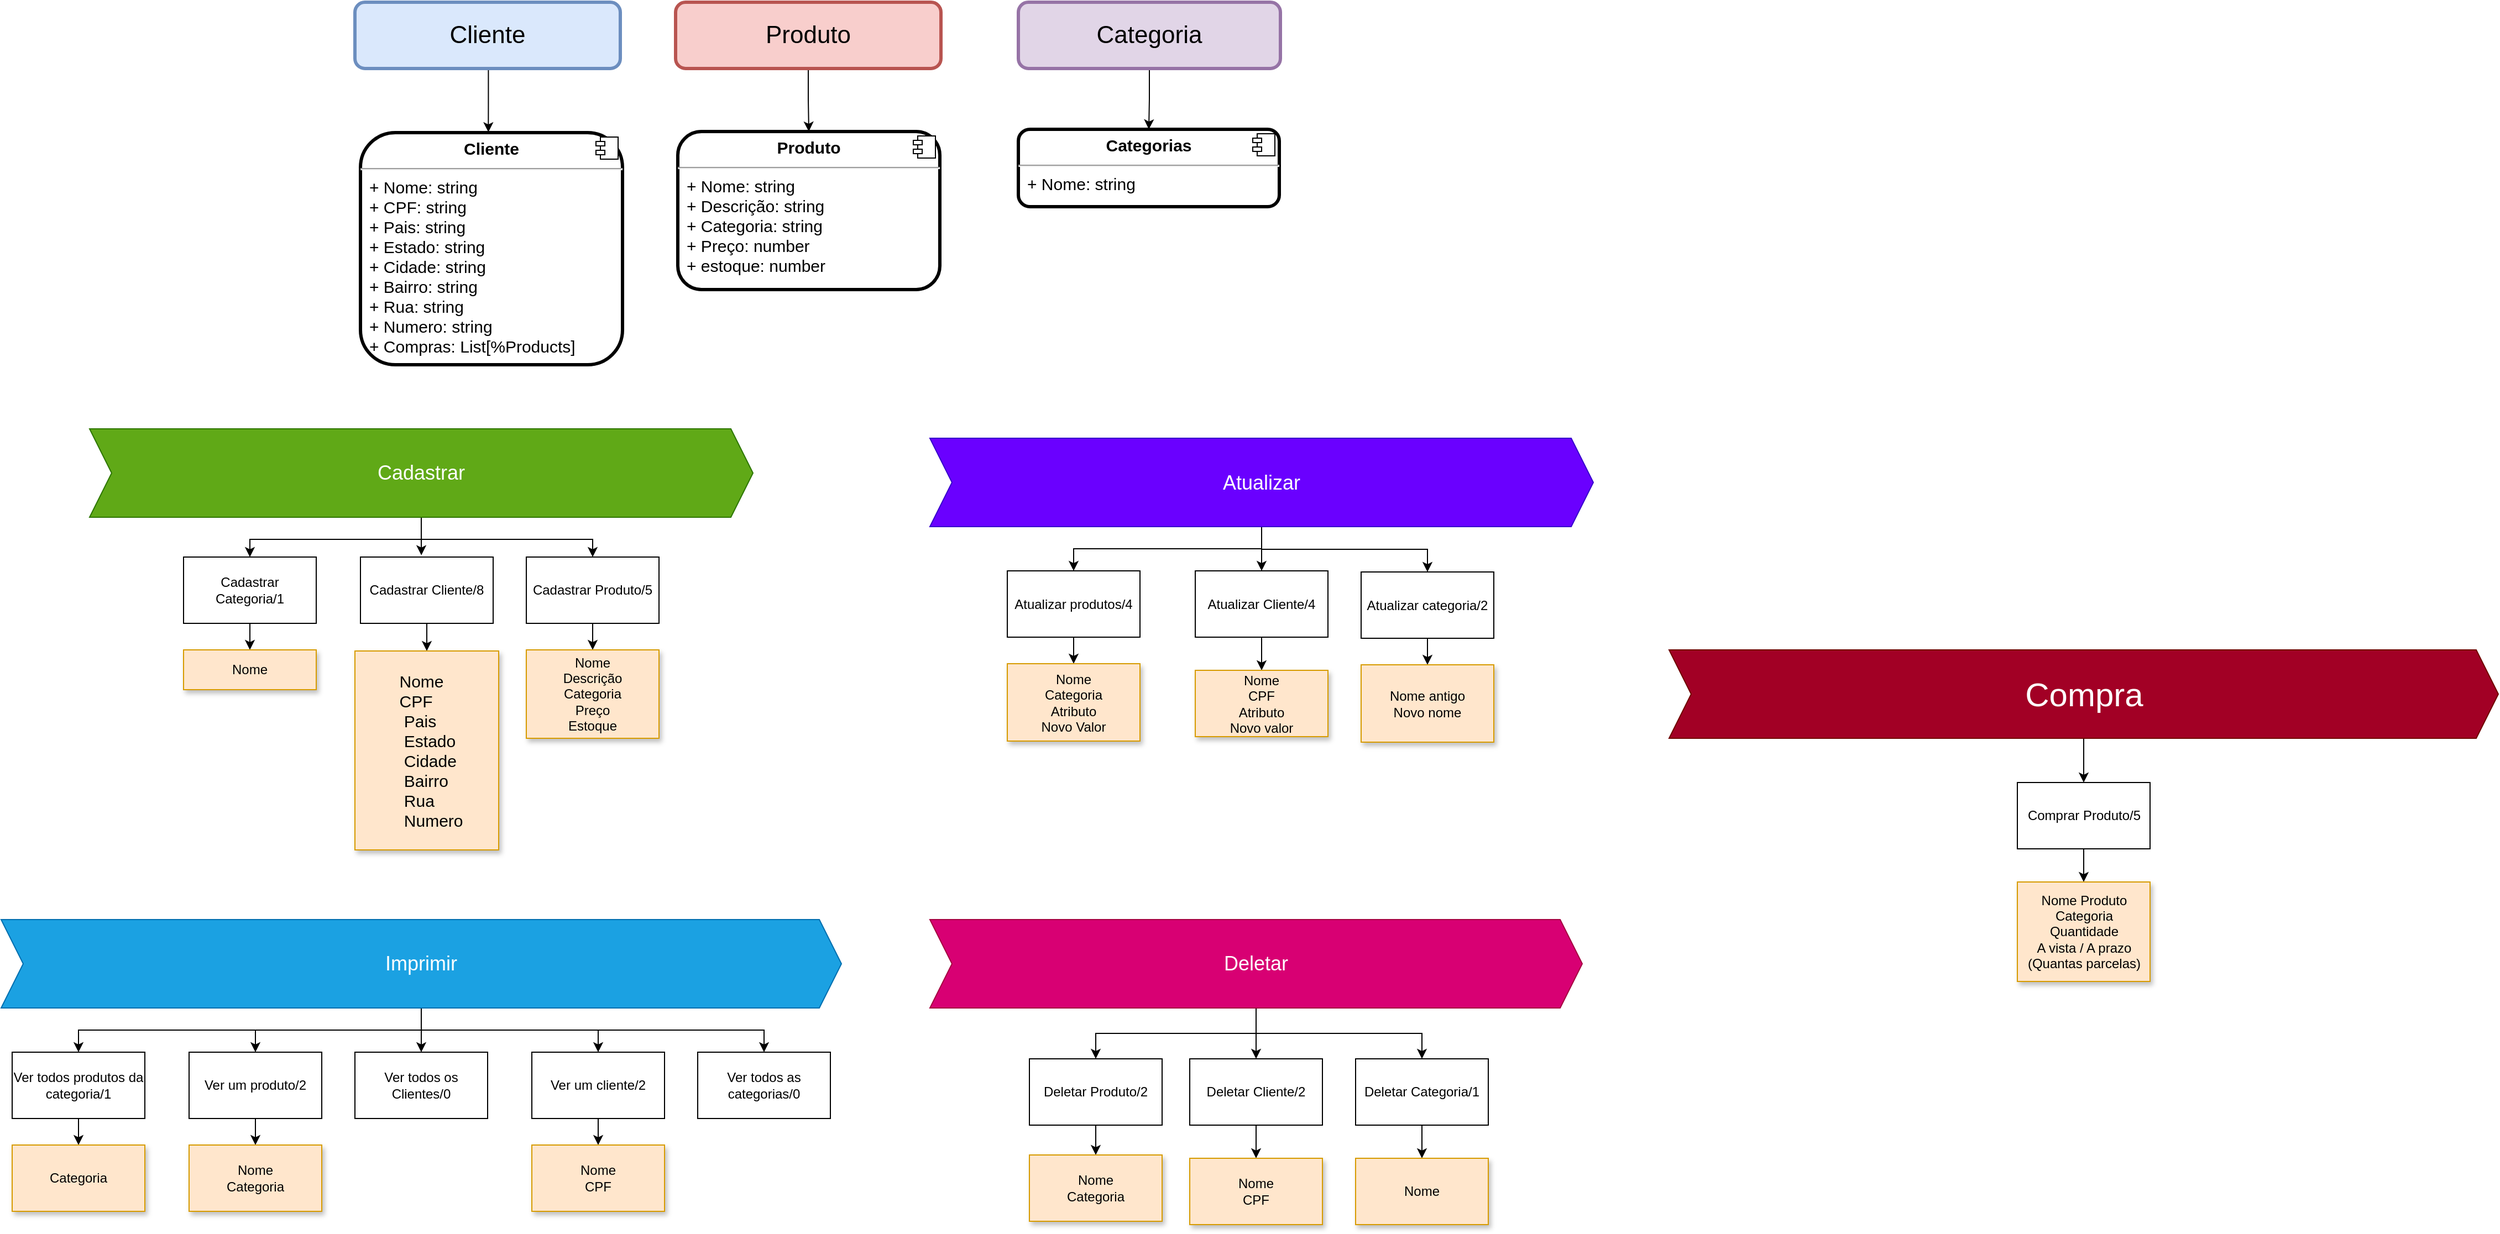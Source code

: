 <mxfile version="12.2.4" pages="1"><diagram id="4yEVbJRexRHmk_yXshak" name="Page-1"><mxGraphModel dx="1380" dy="807" grid="1" gridSize="10" guides="1" tooltips="1" connect="1" arrows="1" fold="1" page="1" pageScale="1" pageWidth="3300" pageHeight="4681" math="0" shadow="0"><root><mxCell id="0"/><mxCell id="1" parent="0"/><mxCell id="98" style="edgeStyle=orthogonalEdgeStyle;rounded=0;orthogonalLoop=1;jettySize=auto;html=1;entryX=0.488;entryY=-0.002;entryDx=0;entryDy=0;entryPerimeter=0;" parent="1" source="84" target="85" edge="1"><mxGeometry relative="1" as="geometry"><Array as="points"><mxPoint x="580" y="169"/></Array></mxGeometry></mxCell><mxCell id="84" value="Cliente" style="rounded=1;whiteSpace=wrap;html=1;strokeWidth=3;fillColor=#dae8fc;strokeColor=#6c8ebf;shadow=0;comic=0;glass=0;fontSize=22;" parent="1" vertex="1"><mxGeometry x="460" y="77" width="240" height="60" as="geometry"/></mxCell><mxCell id="85" value="&lt;p style=&quot;margin: 6px 0px 0px ; text-align: center ; font-size: 15px&quot;&gt;&lt;b style=&quot;font-size: 15px&quot;&gt;Cliente&lt;/b&gt;&lt;/p&gt;&lt;hr style=&quot;font-size: 15px&quot;&gt;&lt;p style=&quot;margin: 0px 0px 0px 8px ; font-size: 15px&quot;&gt;+ Nome: string&lt;/p&gt;&lt;p style=&quot;margin: 0px 0px 0px 8px ; font-size: 15px&quot;&gt;+ CPF: string&lt;/p&gt;&lt;p style=&quot;margin: 0px 0px 0px 8px ; font-size: 15px&quot;&gt;+ Pais: string&lt;/p&gt;&lt;p style=&quot;margin: 0px 0px 0px 8px ; font-size: 15px&quot;&gt;+ Estado: string&lt;/p&gt;&lt;p style=&quot;margin: 0px 0px 0px 8px ; font-size: 15px&quot;&gt;+ Cidade: string&lt;/p&gt;&lt;p style=&quot;margin: 0px 0px 0px 8px ; font-size: 15px&quot;&gt;+ Bairro: string&lt;/p&gt;&lt;p style=&quot;margin: 0px 0px 0px 8px ; font-size: 15px&quot;&gt;+ Rua: string&lt;/p&gt;&lt;p style=&quot;margin: 0px 0px 0px 8px ; font-size: 15px&quot;&gt;+ Numero: string&lt;br style=&quot;font-size: 15px&quot;&gt;+ Compras: List[%Products]&lt;/p&gt;" style="align=left;overflow=fill;html=1;rounded=1;shadow=0;glass=0;comic=0;strokeWidth=3;gradientColor=none;fontSize=15;" parent="1" vertex="1"><mxGeometry x="465" y="195" width="237" height="210" as="geometry"/></mxCell><mxCell id="86" value="" style="shape=component;jettyWidth=8;jettyHeight=4;" parent="85" vertex="1"><mxGeometry x="1" width="20" height="20" relative="1" as="geometry"><mxPoint x="-24" y="4" as="offset"/></mxGeometry></mxCell><mxCell id="159" style="edgeStyle=orthogonalEdgeStyle;rounded=0;orthogonalLoop=1;jettySize=auto;html=1;entryX=0.5;entryY=0;entryDx=0;entryDy=0;fontSize=18;" parent="1" source="89" target="90" edge="1"><mxGeometry relative="1" as="geometry"/></mxCell><mxCell id="89" value="Produto" style="rounded=1;whiteSpace=wrap;html=1;strokeWidth=3;fillColor=#f8cecc;strokeColor=#b85450;shadow=0;comic=0;glass=0;fontSize=22;" parent="1" vertex="1"><mxGeometry x="750" y="77" width="240" height="60" as="geometry"/></mxCell><mxCell id="90" value="&lt;p style=&quot;margin: 6px 0px 0px ; text-align: center ; font-size: 15px&quot;&gt;&lt;b style=&quot;font-size: 15px&quot;&gt;Produto&lt;/b&gt;&lt;/p&gt;&lt;hr style=&quot;font-size: 15px&quot;&gt;&lt;p style=&quot;margin: 0px 0px 0px 8px ; font-size: 15px&quot;&gt;+ Nome: string&lt;/p&gt;&lt;p style=&quot;margin: 0px 0px 0px 8px ; font-size: 15px&quot;&gt;+ Descrição: string&lt;br style=&quot;font-size: 15px&quot;&gt;+ Categoria: string&lt;/p&gt;&lt;p style=&quot;margin: 0px 0px 0px 8px ; font-size: 15px&quot;&gt;+ Preço: number&lt;br style=&quot;font-size: 15px&quot;&gt;&lt;/p&gt;&lt;p style=&quot;margin: 0px 0px 0px 8px ; font-size: 15px&quot;&gt;+ estoque: number&lt;/p&gt;" style="align=left;overflow=fill;html=1;rounded=1;shadow=0;glass=0;comic=0;strokeWidth=3;gradientColor=none;fontSize=15;" parent="1" vertex="1"><mxGeometry x="752" y="194" width="237" height="143" as="geometry"/></mxCell><mxCell id="91" value="" style="shape=component;jettyWidth=8;jettyHeight=4;" parent="90" vertex="1"><mxGeometry x="1" width="20" height="20" relative="1" as="geometry"><mxPoint x="-24" y="4" as="offset"/></mxGeometry></mxCell><mxCell id="160" style="edgeStyle=orthogonalEdgeStyle;rounded=0;orthogonalLoop=1;jettySize=auto;html=1;entryX=0.5;entryY=0;entryDx=0;entryDy=0;fontSize=18;" parent="1" source="95" target="96" edge="1"><mxGeometry relative="1" as="geometry"/></mxCell><mxCell id="95" value="Categoria" style="rounded=1;whiteSpace=wrap;html=1;strokeWidth=3;fillColor=#e1d5e7;strokeColor=#9673a6;shadow=0;comic=0;glass=0;fontSize=22;" parent="1" vertex="1"><mxGeometry x="1060" y="77" width="237" height="60" as="geometry"/></mxCell><mxCell id="96" value="&lt;p style=&quot;margin: 6px 0px 0px ; text-align: center ; font-size: 15px&quot;&gt;&lt;b style=&quot;font-size: 15px&quot;&gt;Categorias&lt;/b&gt;&lt;/p&gt;&lt;hr style=&quot;font-size: 15px&quot;&gt;&lt;p style=&quot;margin: 0px 0px 0px 8px ; font-size: 15px&quot;&gt;+ Nome: string&lt;/p&gt;&lt;p style=&quot;margin: 0px 0px 0px 8px ; font-size: 15px&quot;&gt;&lt;br style=&quot;font-size: 15px&quot;&gt;&lt;/p&gt;" style="align=left;overflow=fill;html=1;rounded=1;shadow=0;glass=0;comic=0;strokeWidth=3;gradientColor=none;fontSize=15;" parent="1" vertex="1"><mxGeometry x="1060" y="192" width="236" height="70" as="geometry"/></mxCell><mxCell id="97" value="" style="shape=component;jettyWidth=8;jettyHeight=4;" parent="96" vertex="1"><mxGeometry x="1" width="20" height="20" relative="1" as="geometry"><mxPoint x="-24" y="4" as="offset"/></mxGeometry></mxCell><mxCell id="123" style="edgeStyle=orthogonalEdgeStyle;rounded=0;orthogonalLoop=1;jettySize=auto;html=1;entryX=0.459;entryY=-0.027;entryDx=0;entryDy=0;entryPerimeter=0;fontSize=18;" parent="1" source="104" target="110" edge="1"><mxGeometry relative="1" as="geometry"/></mxCell><mxCell id="124" style="edgeStyle=orthogonalEdgeStyle;rounded=0;orthogonalLoop=1;jettySize=auto;html=1;entryX=0.5;entryY=0;entryDx=0;entryDy=0;fontSize=18;" parent="1" source="104" target="108" edge="1"><mxGeometry relative="1" as="geometry"/></mxCell><mxCell id="125" style="edgeStyle=orthogonalEdgeStyle;rounded=0;orthogonalLoop=1;jettySize=auto;html=1;entryX=0.5;entryY=0;entryDx=0;entryDy=0;fontSize=18;" parent="1" source="104" target="116" edge="1"><mxGeometry relative="1" as="geometry"/></mxCell><mxCell id="104" value="Cadastrar" style="shape=step;perimeter=stepPerimeter;whiteSpace=wrap;html=1;fixedSize=1;fontSize=18;fillColor=#60a917;strokeColor=#2D7600;fontColor=#ffffff;" parent="1" vertex="1"><mxGeometry x="220" y="463" width="600" height="80" as="geometry"/></mxCell><mxCell id="138" style="edgeStyle=orthogonalEdgeStyle;rounded=0;orthogonalLoop=1;jettySize=auto;html=1;fontSize=18;" parent="1" source="105" target="133" edge="1"><mxGeometry relative="1" as="geometry"/></mxCell><mxCell id="139" style="edgeStyle=orthogonalEdgeStyle;rounded=0;orthogonalLoop=1;jettySize=auto;html=1;entryX=0.5;entryY=0;entryDx=0;entryDy=0;fontSize=18;" parent="1" source="105" target="130" edge="1"><mxGeometry relative="1" as="geometry"/></mxCell><mxCell id="140" style="edgeStyle=orthogonalEdgeStyle;rounded=0;orthogonalLoop=1;jettySize=auto;html=1;entryX=0.5;entryY=0;entryDx=0;entryDy=0;fontSize=18;" parent="1" source="105" target="136" edge="1"><mxGeometry relative="1" as="geometry"/></mxCell><mxCell id="105" value="Atualizar" style="shape=step;perimeter=stepPerimeter;whiteSpace=wrap;html=1;fixedSize=1;fontSize=18;fillColor=#6a00ff;strokeColor=#3700CC;fontColor=#ffffff;" parent="1" vertex="1"><mxGeometry x="980" y="471.5" width="600" height="80" as="geometry"/></mxCell><mxCell id="153" style="edgeStyle=orthogonalEdgeStyle;rounded=0;orthogonalLoop=1;jettySize=auto;html=1;fontSize=18;" parent="1" source="106" target="151" edge="1"><mxGeometry relative="1" as="geometry"/></mxCell><mxCell id="154" style="edgeStyle=orthogonalEdgeStyle;rounded=0;orthogonalLoop=1;jettySize=auto;html=1;fontSize=18;" parent="1" source="106" target="148" edge="1"><mxGeometry relative="1" as="geometry"/></mxCell><mxCell id="155" style="edgeStyle=orthogonalEdgeStyle;rounded=0;orthogonalLoop=1;jettySize=auto;html=1;entryX=0.5;entryY=0;entryDx=0;entryDy=0;fontSize=18;" parent="1" source="106" target="152" edge="1"><mxGeometry relative="1" as="geometry"/></mxCell><mxCell id="156" style="edgeStyle=orthogonalEdgeStyle;rounded=0;orthogonalLoop=1;jettySize=auto;html=1;entryX=0.5;entryY=0;entryDx=0;entryDy=0;fontSize=18;" parent="1" source="106" target="142" edge="1"><mxGeometry relative="1" as="geometry"/></mxCell><mxCell id="157" style="edgeStyle=orthogonalEdgeStyle;rounded=0;orthogonalLoop=1;jettySize=auto;html=1;fontSize=18;" parent="1" source="106" target="145" edge="1"><mxGeometry relative="1" as="geometry"/></mxCell><mxCell id="106" value="Imprimir" style="shape=step;perimeter=stepPerimeter;whiteSpace=wrap;html=1;fixedSize=1;fontSize=18;fillColor=#1ba1e2;strokeColor=#006EAF;fontColor=#ffffff;" parent="1" vertex="1"><mxGeometry x="140" y="907" width="760" height="80" as="geometry"/></mxCell><mxCell id="173" style="edgeStyle=orthogonalEdgeStyle;rounded=0;orthogonalLoop=1;jettySize=auto;html=1;entryX=0.5;entryY=0;entryDx=0;entryDy=0;fontSize=18;" parent="1" source="107" target="168" edge="1"><mxGeometry relative="1" as="geometry"/></mxCell><mxCell id="174" style="edgeStyle=orthogonalEdgeStyle;rounded=0;orthogonalLoop=1;jettySize=auto;html=1;fontSize=18;" parent="1" source="107" target="171" edge="1"><mxGeometry relative="1" as="geometry"/></mxCell><mxCell id="175" style="edgeStyle=orthogonalEdgeStyle;rounded=0;orthogonalLoop=1;jettySize=auto;html=1;entryX=0.5;entryY=0;entryDx=0;entryDy=0;fontSize=18;" parent="1" source="107" target="165" edge="1"><mxGeometry relative="1" as="geometry"/></mxCell><mxCell id="107" value="Deletar" style="shape=step;perimeter=stepPerimeter;whiteSpace=wrap;html=1;fixedSize=1;fontSize=18;fillColor=#d80073;strokeColor=#A50040;fontColor=#ffffff;" parent="1" vertex="1"><mxGeometry x="980" y="907" width="590" height="80" as="geometry"/></mxCell><mxCell id="121" style="edgeStyle=orthogonalEdgeStyle;rounded=0;orthogonalLoop=1;jettySize=auto;html=1;entryX=0.5;entryY=0;entryDx=0;entryDy=0;fontSize=18;" parent="1" source="108" target="109" edge="1"><mxGeometry relative="1" as="geometry"/></mxCell><mxCell id="108" value="Cadastrar Produto/5" style="rounded=0;whiteSpace=wrap;html=1;" parent="1" vertex="1"><mxGeometry x="615" y="579" width="120" height="60" as="geometry"/></mxCell><mxCell id="109" value="Nome&lt;br&gt;Descrição&lt;br&gt;Categoria&lt;br&gt;Preço&lt;br&gt;Estoque" style="rounded=0;whiteSpace=wrap;html=1;fillColor=#ffe6cc;strokeColor=#d79b00;gradientColor=none;glass=0;shadow=1;" parent="1" vertex="1"><mxGeometry x="615" y="663" width="120" height="80" as="geometry"/></mxCell><mxCell id="120" style="edgeStyle=orthogonalEdgeStyle;rounded=0;orthogonalLoop=1;jettySize=auto;html=1;fontSize=18;" parent="1" source="110" target="112" edge="1"><mxGeometry relative="1" as="geometry"/></mxCell><mxCell id="110" value="Cadastrar Cliente/8" style="rounded=0;whiteSpace=wrap;html=1;" parent="1" vertex="1"><mxGeometry x="465" y="579" width="120" height="60" as="geometry"/></mxCell><mxCell id="112" value="&lt;p style=&quot;font-size: 15px ; text-align: left ; white-space: nowrap ; margin: 0px 0px 0px 8px&quot;&gt;Nome&lt;/p&gt;&lt;p style=&quot;font-size: 15px ; text-align: left ; white-space: nowrap ; margin: 0px 0px 0px 8px&quot;&gt;CPF&lt;/p&gt;&lt;p style=&quot;font-size: 15px ; text-align: left ; white-space: nowrap ; margin: 0px 0px 0px 8px&quot;&gt;&amp;nbsp;Pais&lt;/p&gt;&lt;p style=&quot;font-size: 15px ; text-align: left ; white-space: nowrap ; margin: 0px 0px 0px 8px&quot;&gt;&amp;nbsp;Estado&lt;/p&gt;&lt;p style=&quot;font-size: 15px ; text-align: left ; white-space: nowrap ; margin: 0px 0px 0px 8px&quot;&gt;&amp;nbsp;Cidade&lt;/p&gt;&lt;p style=&quot;font-size: 15px ; text-align: left ; white-space: nowrap ; margin: 0px 0px 0px 8px&quot;&gt;&amp;nbsp;Bairro&lt;/p&gt;&lt;p style=&quot;font-size: 15px ; text-align: left ; white-space: nowrap ; margin: 0px 0px 0px 8px&quot;&gt;&amp;nbsp;Rua&lt;/p&gt;&lt;p style=&quot;font-size: 15px ; text-align: left ; white-space: nowrap ; margin: 0px 0px 0px 8px&quot;&gt;&amp;nbsp;Numero&lt;/p&gt;" style="rounded=0;whiteSpace=wrap;html=1;fillColor=#ffe6cc;strokeColor=#d79b00;gradientColor=none;glass=0;shadow=1;" parent="1" vertex="1"><mxGeometry x="460" y="664" width="130" height="180" as="geometry"/></mxCell><mxCell id="119" style="edgeStyle=orthogonalEdgeStyle;rounded=0;orthogonalLoop=1;jettySize=auto;html=1;fontSize=18;" parent="1" source="116" target="117" edge="1"><mxGeometry relative="1" as="geometry"/></mxCell><mxCell id="116" value="Cadastrar Categoria/1" style="rounded=0;whiteSpace=wrap;html=1;" parent="1" vertex="1"><mxGeometry x="305" y="579" width="120" height="60" as="geometry"/></mxCell><mxCell id="117" value="Nome&lt;br&gt;" style="rounded=0;whiteSpace=wrap;html=1;fillColor=#ffe6cc;strokeColor=#d79b00;gradientColor=none;glass=0;shadow=1;" parent="1" vertex="1"><mxGeometry x="305" y="663" width="120" height="36" as="geometry"/></mxCell><mxCell id="129" style="edgeStyle=orthogonalEdgeStyle;rounded=0;orthogonalLoop=1;jettySize=auto;html=1;entryX=0.5;entryY=0;entryDx=0;entryDy=0;" parent="1" source="130" target="131" edge="1"><mxGeometry relative="1" as="geometry"/></mxCell><mxCell id="130" value="Atualizar produtos/4" style="rounded=0;whiteSpace=wrap;html=1;" parent="1" vertex="1"><mxGeometry x="1050" y="591.5" width="120" height="60" as="geometry"/></mxCell><mxCell id="131" value="Nome&lt;br&gt;Categoria&lt;br&gt;Atributo&lt;br&gt;Novo Valor" style="rounded=0;whiteSpace=wrap;html=1;fillColor=#ffe6cc;strokeColor=#d79b00;gradientColor=none;glass=0;shadow=1;" parent="1" vertex="1"><mxGeometry x="1050" y="675.5" width="120" height="70" as="geometry"/></mxCell><mxCell id="132" style="edgeStyle=orthogonalEdgeStyle;rounded=0;orthogonalLoop=1;jettySize=auto;html=1;entryX=0.5;entryY=0;entryDx=0;entryDy=0;" parent="1" source="133" target="134" edge="1"><mxGeometry relative="1" as="geometry"/></mxCell><mxCell id="133" value="Atualizar Cliente/4" style="rounded=0;whiteSpace=wrap;html=1;" parent="1" vertex="1"><mxGeometry x="1220" y="591.5" width="120" height="60" as="geometry"/></mxCell><mxCell id="134" value="Nome&lt;br&gt;CPF&lt;br&gt;Atributo&lt;br&gt;Novo valor" style="rounded=0;whiteSpace=wrap;html=1;fillColor=#ffe6cc;strokeColor=#d79b00;gradientColor=none;glass=0;shadow=1;" parent="1" vertex="1"><mxGeometry x="1220" y="681.5" width="120" height="60" as="geometry"/></mxCell><mxCell id="135" style="edgeStyle=orthogonalEdgeStyle;rounded=0;orthogonalLoop=1;jettySize=auto;html=1;entryX=0.5;entryY=0;entryDx=0;entryDy=0;" parent="1" source="136" target="137" edge="1"><mxGeometry relative="1" as="geometry"/></mxCell><mxCell id="136" value="Atualizar categoria/2" style="rounded=0;whiteSpace=wrap;html=1;" parent="1" vertex="1"><mxGeometry x="1370" y="592.5" width="120" height="60" as="geometry"/></mxCell><mxCell id="137" value="Nome antigo&lt;br&gt;Novo nome" style="rounded=0;whiteSpace=wrap;html=1;fillColor=#ffe6cc;strokeColor=#d79b00;gradientColor=none;glass=0;shadow=1;" parent="1" vertex="1"><mxGeometry x="1370" y="676.5" width="120" height="70" as="geometry"/></mxCell><mxCell id="141" value="" style="edgeStyle=orthogonalEdgeStyle;rounded=0;orthogonalLoop=1;jettySize=auto;html=1;fontSize=15;" parent="1" source="142" target="143" edge="1"><mxGeometry relative="1" as="geometry"/></mxCell><mxCell id="142" value="Ver um produto/2" style="rounded=0;whiteSpace=wrap;html=1;" parent="1" vertex="1"><mxGeometry x="310" y="1027" width="120" height="60" as="geometry"/></mxCell><mxCell id="143" value="Nome&lt;br&gt;Categoria" style="rounded=0;whiteSpace=wrap;html=1;fillColor=#ffe6cc;strokeColor=#d79b00;gradientColor=none;glass=0;shadow=1;" parent="1" vertex="1"><mxGeometry x="310" y="1111" width="120" height="60" as="geometry"/></mxCell><mxCell id="144" style="edgeStyle=orthogonalEdgeStyle;rounded=0;orthogonalLoop=1;jettySize=auto;html=1;entryX=0.5;entryY=0;entryDx=0;entryDy=0;fontSize=15;" parent="1" source="145" target="146" edge="1"><mxGeometry relative="1" as="geometry"/></mxCell><mxCell id="145" value="Ver todos produtos da categoria/1" style="rounded=0;whiteSpace=wrap;html=1;" parent="1" vertex="1"><mxGeometry x="150" y="1027" width="120" height="60" as="geometry"/></mxCell><mxCell id="146" value="Categoria" style="rounded=0;whiteSpace=wrap;html=1;fillColor=#ffe6cc;strokeColor=#d79b00;gradientColor=none;glass=0;shadow=1;" parent="1" vertex="1"><mxGeometry x="150" y="1111" width="120" height="60" as="geometry"/></mxCell><mxCell id="147" value="" style="edgeStyle=orthogonalEdgeStyle;rounded=0;orthogonalLoop=1;jettySize=auto;html=1;fontSize=15;" parent="1" source="148" target="149" edge="1"><mxGeometry relative="1" as="geometry"/></mxCell><mxCell id="148" value="Ver um cliente/2" style="rounded=0;whiteSpace=wrap;html=1;" parent="1" vertex="1"><mxGeometry x="620" y="1027" width="120" height="60" as="geometry"/></mxCell><mxCell id="149" value="Nome&lt;br&gt;CPF" style="rounded=0;whiteSpace=wrap;html=1;fillColor=#ffe6cc;strokeColor=#d79b00;gradientColor=none;glass=0;shadow=1;" parent="1" vertex="1"><mxGeometry x="620" y="1111" width="120" height="60" as="geometry"/></mxCell><mxCell id="151" value="Ver todos os Clientes/0" style="rounded=0;whiteSpace=wrap;html=1;" parent="1" vertex="1"><mxGeometry x="460" y="1027" width="120" height="60" as="geometry"/></mxCell><mxCell id="152" value="Ver todos as categorias/0" style="rounded=0;whiteSpace=wrap;html=1;" parent="1" vertex="1"><mxGeometry x="770" y="1027" width="120" height="60" as="geometry"/></mxCell><mxCell id="164" style="edgeStyle=orthogonalEdgeStyle;rounded=0;orthogonalLoop=1;jettySize=auto;html=1;exitX=0.5;exitY=1;exitDx=0;exitDy=0;fontSize=15;" parent="1" source="165" target="166" edge="1"><mxGeometry relative="1" as="geometry"/></mxCell><mxCell id="165" value="Deletar Produto/2" style="rounded=0;whiteSpace=wrap;html=1;" parent="1" vertex="1"><mxGeometry x="1070" y="1033" width="120" height="60" as="geometry"/></mxCell><mxCell id="166" value="Nome&lt;br&gt;Categoria" style="rounded=0;whiteSpace=wrap;html=1;fillColor=#ffe6cc;strokeColor=#d79b00;gradientColor=none;glass=0;shadow=1;" parent="1" vertex="1"><mxGeometry x="1070" y="1120" width="120" height="60" as="geometry"/></mxCell><mxCell id="167" style="edgeStyle=orthogonalEdgeStyle;rounded=0;orthogonalLoop=1;jettySize=auto;html=1;entryX=0.5;entryY=0;entryDx=0;entryDy=0;" parent="1" source="168" target="169" edge="1"><mxGeometry relative="1" as="geometry"/></mxCell><mxCell id="168" value="Deletar Cliente/2" style="rounded=0;whiteSpace=wrap;html=1;" parent="1" vertex="1"><mxGeometry x="1215" y="1033" width="120" height="60" as="geometry"/></mxCell><mxCell id="169" value="Nome&lt;br&gt;CPF" style="rounded=0;whiteSpace=wrap;html=1;fillColor=#ffe6cc;strokeColor=#d79b00;gradientColor=none;glass=0;shadow=1;" parent="1" vertex="1"><mxGeometry x="1215" y="1123" width="120" height="60" as="geometry"/></mxCell><mxCell id="170" style="edgeStyle=orthogonalEdgeStyle;rounded=0;orthogonalLoop=1;jettySize=auto;html=1;entryX=0.5;entryY=0;entryDx=0;entryDy=0;" parent="1" source="171" target="172" edge="1"><mxGeometry relative="1" as="geometry"/></mxCell><mxCell id="171" value="Deletar Categoria/1" style="rounded=0;whiteSpace=wrap;html=1;" parent="1" vertex="1"><mxGeometry x="1365" y="1033" width="120" height="60" as="geometry"/></mxCell><mxCell id="172" value="Nome" style="rounded=0;whiteSpace=wrap;html=1;fillColor=#ffe6cc;strokeColor=#d79b00;gradientColor=none;glass=0;shadow=1;" parent="1" vertex="1"><mxGeometry x="1365" y="1123" width="120" height="60" as="geometry"/></mxCell><mxCell id="183" style="edgeStyle=orthogonalEdgeStyle;rounded=0;orthogonalLoop=1;jettySize=auto;html=1;entryX=0.5;entryY=0;entryDx=0;entryDy=0;fontSize=30;" parent="1" source="176" target="178" edge="1"><mxGeometry relative="1" as="geometry"/></mxCell><mxCell id="176" value="Compra" style="shape=step;perimeter=stepPerimeter;whiteSpace=wrap;html=1;fixedSize=1;fontSize=30;fillColor=#a20025;strokeColor=#6F0000;fontColor=#ffffff;" parent="1" vertex="1"><mxGeometry x="1648.5" y="663" width="750" height="80" as="geometry"/></mxCell><mxCell id="177" style="edgeStyle=orthogonalEdgeStyle;rounded=0;orthogonalLoop=1;jettySize=auto;html=1;entryX=0.5;entryY=0;entryDx=0;entryDy=0;" parent="1" source="178" target="179" edge="1"><mxGeometry relative="1" as="geometry"/></mxCell><mxCell id="178" value="Comprar Produto/5" style="rounded=0;whiteSpace=wrap;html=1;" parent="1" vertex="1"><mxGeometry x="1963.5" y="783" width="120" height="60" as="geometry"/></mxCell><mxCell id="179" value="Nome Produto&lt;br&gt;Categoria&lt;br&gt;Quantidade&lt;br&gt;A vista / A prazo&lt;br&gt;(Quantas parcelas)" style="rounded=0;whiteSpace=wrap;html=1;fillColor=#ffe6cc;strokeColor=#d79b00;gradientColor=none;glass=0;shadow=1;" parent="1" vertex="1"><mxGeometry x="1963.5" y="873" width="120" height="90" as="geometry"/></mxCell></root></mxGraphModel></diagram></mxfile>